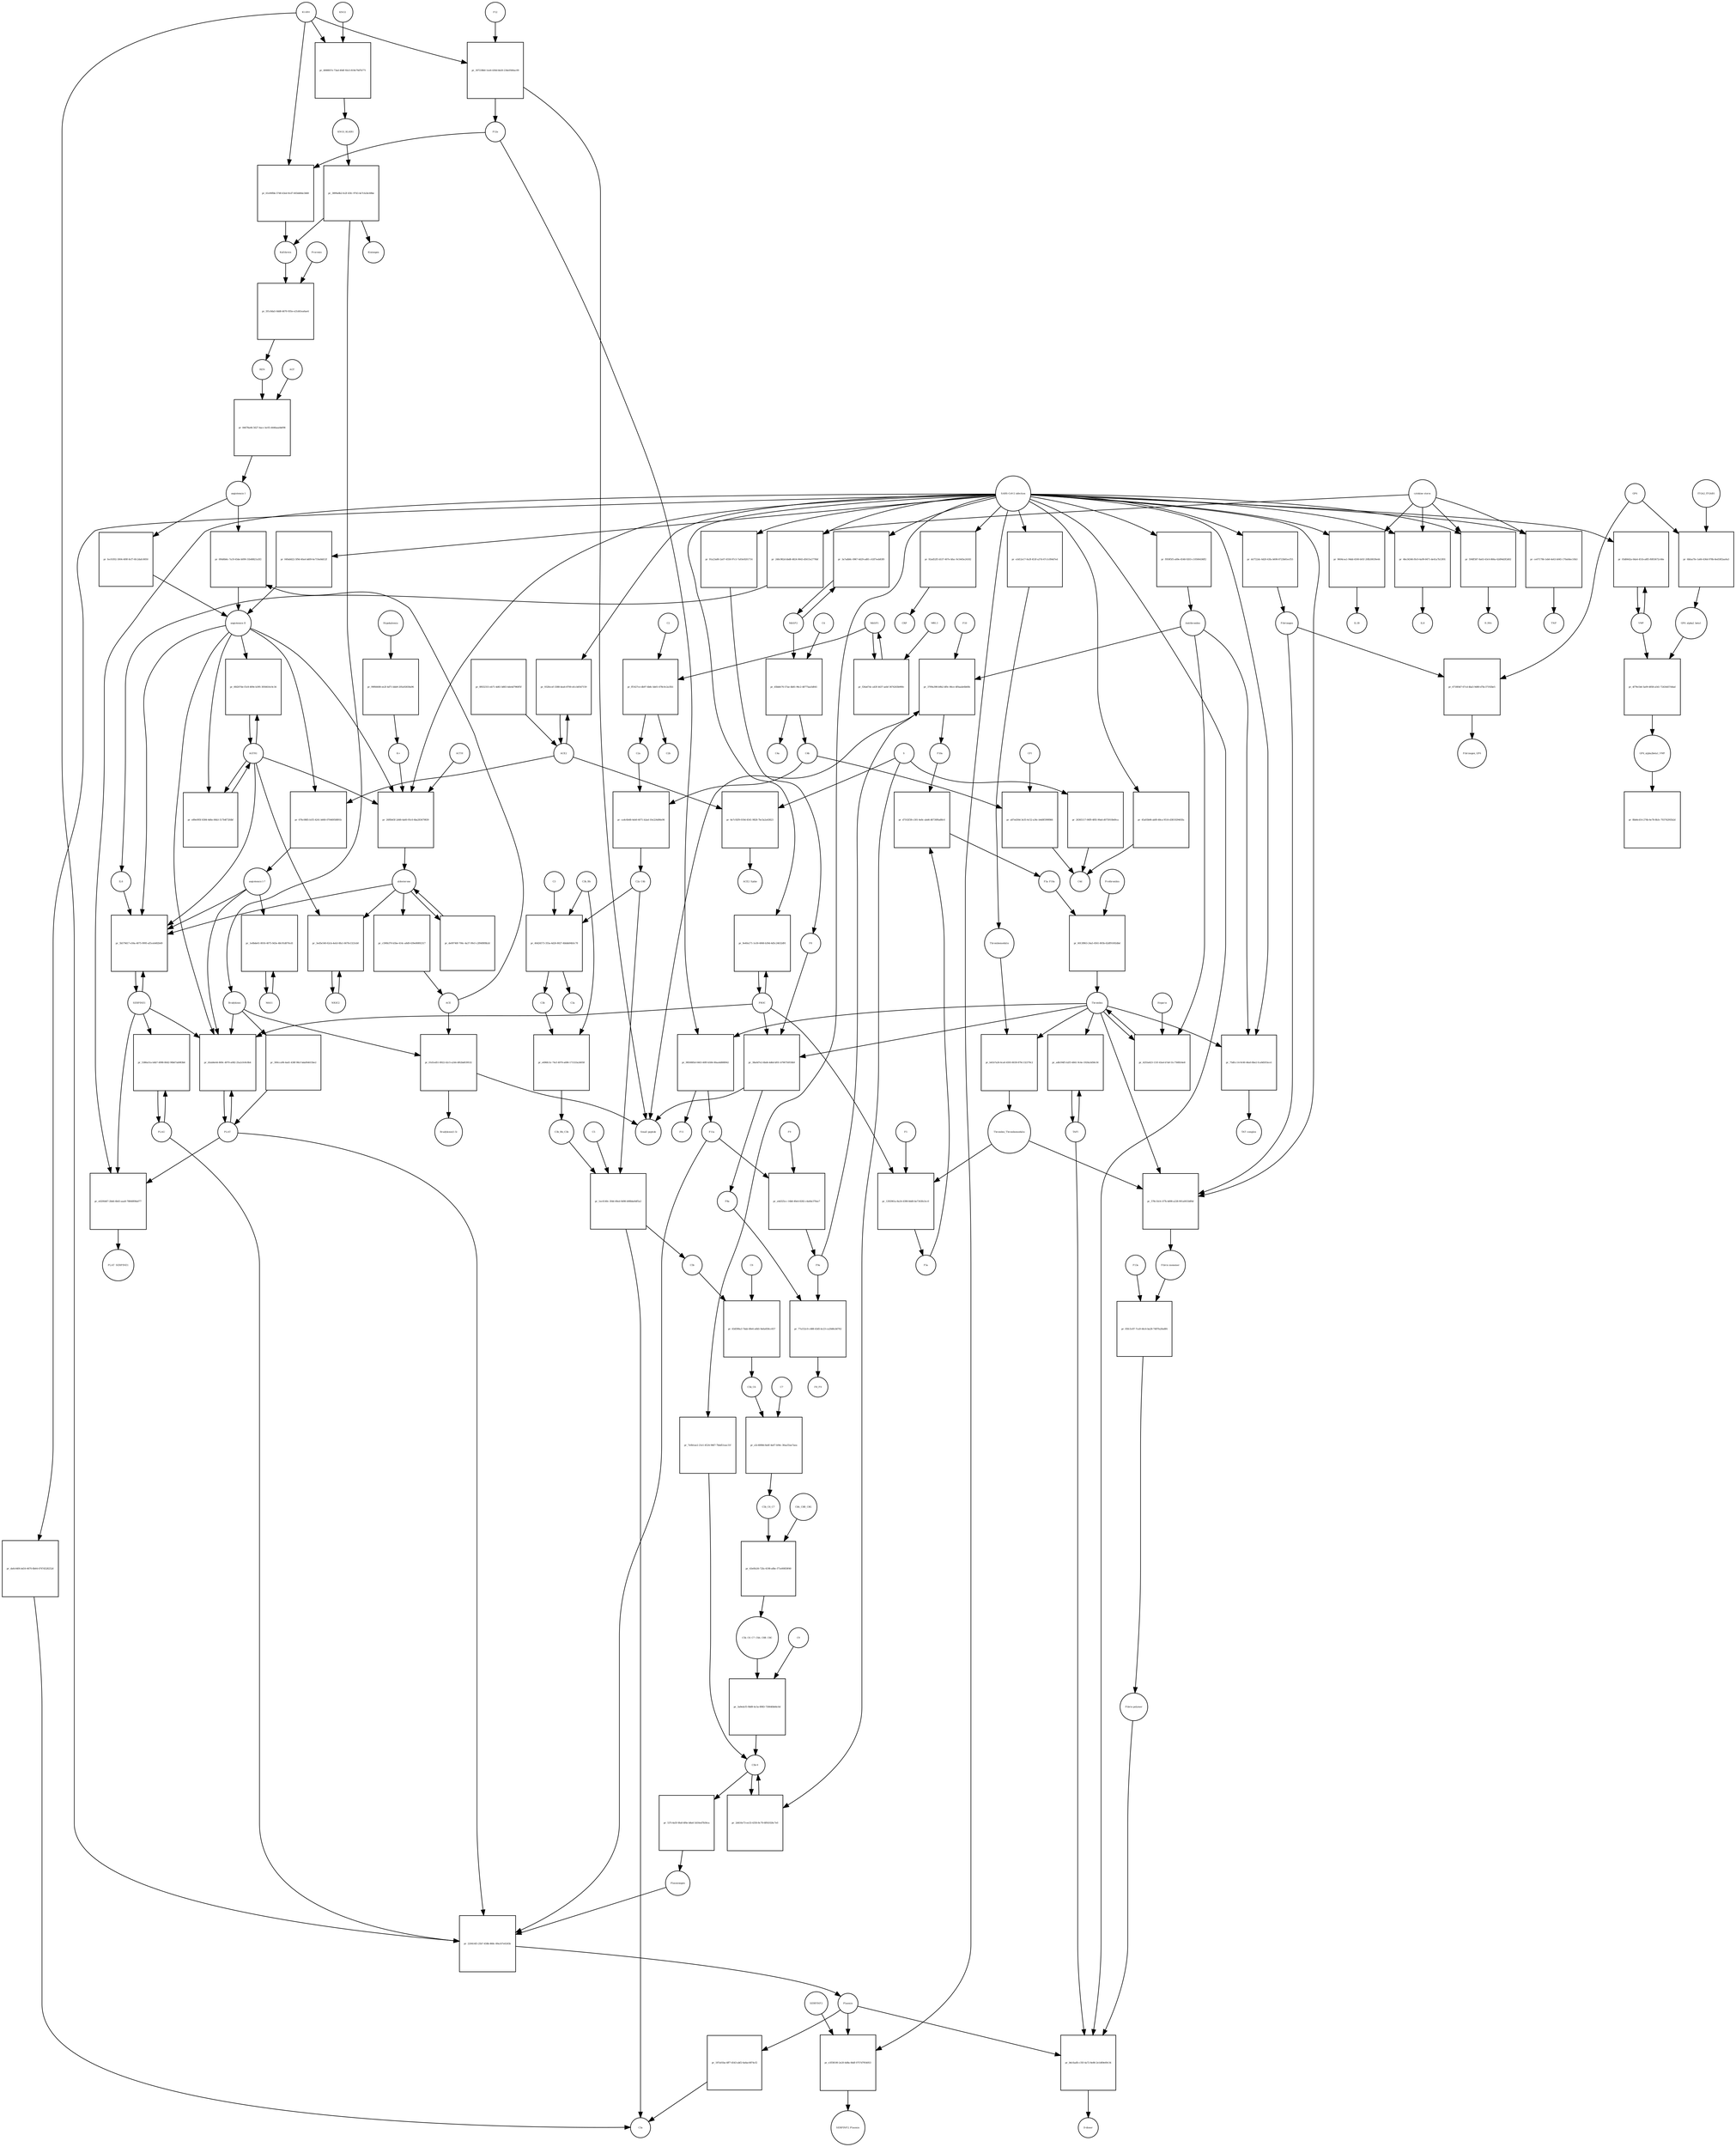 strict digraph  {
AGT [annotation="urn_miriam_hgnc_333|urn_miriam_taxonomy_9606", bipartite=0, cls=macromolecule, fontsize=4, label=AGT, shape=circle];
"pr_84678a46-5627-4acc-bc05-4446aaebbf98" [annotation="", bipartite=1, cls=process, fontsize=4, label="pr_84678a46-5627-4acc-bc05-4446aaebbf98", shape=square];
"angiotensin I" [annotation="urn_miriam_obo.chebi_CHEBI%3A2718|urn_miriam_taxonomy_9606", bipartite=0, cls="simple chemical", fontsize=4, label="angiotensin I", shape=circle];
REN [annotation="urn_miriam_hgnc.symbol_REN|urn_miriam_taxonomy_9606", bipartite=0, cls=macromolecule, fontsize=4, label=REN, shape=circle];
F10 [annotation="urn_miriam_hgnc_3528|urn_miriam_taxonomy_9606", bipartite=0, cls=macromolecule, fontsize=4, label=F10, shape=circle];
"pr_3709a398-b9b2-4f0c-86ce-4f0aade6b60b" [annotation="", bipartite=1, cls=process, fontsize=4, label="pr_3709a398-b9b2-4f0c-86ce-4f0aade6b60b", shape=square];
F10a [annotation="urn_miriam_hgnc.symbol_F10|urn_miriam_mesh_D015951|urn_miriam_brenda_3.4.21.6|urn_miriam_taxonomy_9606", bipartite=0, cls=macromolecule, fontsize=4, label=F10a, shape=circle];
"Small peptide" [annotation=urn_miriam_mesh_D010446, bipartite=0, cls=macromolecule, fontsize=4, label="Small peptide", shape=circle];
F9a [annotation="urn_miriam_hgnc.symbol_F9|urn_miriam_mesh_D015949|urn_miriam_taxonomy_9606", bipartite=0, cls=macromolecule, fontsize=4, label=F9a, shape=circle];
Antithrombin [annotation="urn_miriam_hgnc_775|urn_miriam_taxonomy_9606", bipartite=0, cls=macromolecule, fontsize=4, label=Antithrombin, shape=circle];
"pr_0f4d6b6c-7a19-45de-b099-31b48821a5f2" [annotation="", bipartite=1, cls=process, fontsize=4, label="pr_0f4d6b6c-7a19-45de-b099-31b48821a5f2", shape=square];
"angiotensin II" [annotation="urn_miriam_obo.chebi_CHEBI%3A2718|urn_miriam_taxonomy_9606", bipartite=0, cls="simple chemical", fontsize=4, label="angiotensin II", shape=circle];
ACE [annotation="urn_miriam_hgnc_2707|urn_miriam_taxonomy_9606", bipartite=0, cls=macromolecule, fontsize=4, label=ACE, shape=circle];
F12 [annotation="urn_miriam_hgnc_3530|urn_miriam_taxonomy_9606", bipartite=0, cls=macromolecule, fontsize=4, label=F12, shape=circle];
"pr_307238b0-1ee6-430d-bb20-234e0566ac09" [annotation="", bipartite=1, cls=process, fontsize=4, label="pr_307238b0-1ee6-430d-bb20-234e0566ac09", shape=square];
F12a [annotation="urn_miriam_hgnc.symbol_F12|urn_miriam_mesh_D015956|urn_miriam_brenda_3.4.21.38|urn_miriam_taxonomy_9606", bipartite=0, cls=macromolecule, fontsize=4, label=F12a, shape=circle];
KLKB1 [annotation="urn_miriam_hgnc_6371|urn_miriam_taxonomy_9606", bipartite=0, cls=macromolecule, fontsize=4, label=KLKB1, shape=circle];
"pr_9850885d-0463-40f0-b584-00aa4d888942" [annotation="", bipartite=1, cls=process, fontsize=4, label="pr_9850885d-0463-40f0-b584-00aa4d888942", shape=square];
F11 [annotation="urn_miriam_hgnc_3529|urn_miriam_taxonomy_9606", bipartite=0, cls=macromolecule, fontsize=4, label=F11, shape=circle];
F11a [annotation="urn_miriam_hgnc.symbol_F11|urn_miriam_mesh_D015945|urn_miriam_brenda_3.4.21.27|urn_miriam_taxonomy_9606", bipartite=0, cls=macromolecule, fontsize=4, label=F11a, shape=circle];
Thrombin [annotation="urn_miriam_hgnc_3535|urn_miriam_taxonomy_9606", bipartite=0, cls=macromolecule, fontsize=4, label=Thrombin, shape=circle];
"pr_6088f47e-73ad-49df-92e3-819e79d7b771" [annotation="", bipartite=1, cls=process, fontsize=4, label="pr_6088f47e-73ad-49df-92e3-819e79d7b771", shape=square];
KNG1 [annotation="urn_miriam_hgnc.symbol_6383|urn_miriam_taxonomy_9606", bipartite=0, cls=macromolecule, fontsize=4, label=KNG1, shape=circle];
KNG1_KLKB1 [annotation="urn_miriam_pubmed_17598838|urn_miriam_intact_EBI-10087151|urn_miriam_hgnc_6371|urn_miriam_hgnc_6383|urn_miriam_taxonomy_9606", bipartite=0, cls=complex, fontsize=4, label=KNG1_KLKB1, shape=circle];
F9 [annotation="urn_miriam_hgnc_35531|urn_miriam_taxonomy_9606", bipartite=0, cls=macromolecule, fontsize=4, label=F9, shape=circle];
"pr_e4d325cc-14b8-49e4-8282-c4afde370ee7" [annotation="", bipartite=1, cls=process, fontsize=4, label="pr_e4d325cc-14b8-49e4-8282-c4afde370ee7", shape=square];
"pr_77a152c0-c488-43d5-bc23-ca20d6cb0762" [annotation="", bipartite=1, cls=process, fontsize=4, label="pr_77a152c0-c488-43d5-bc23-ca20d6cb0762", shape=square];
F8a [annotation="urn_miriam_hgnc.symbol_F8|urn_miriam_mesh_D015944|urn_miriam_taxonomy_9606", bipartite=0, cls=macromolecule, fontsize=4, label=F8a, shape=circle];
F8_F9 [annotation="urn_miriam_pubmed_22471307|urn_miriam_hgnc_3546|urn_miriam_hgnc_35531|urn_miriam_intact_EBI-11621595|urn_miriam_taxonomy_9606", bipartite=0, cls=complex, fontsize=4, label=F8_F9, shape=circle];
F5 [annotation="urn_miriam_hgnc_3541|urn_miriam_taxonomy_9606", bipartite=0, cls=macromolecule, fontsize=4, label=F5, shape=circle];
"pr_1292961a-8a24-4398-8dd0-be7343fe3cc0" [annotation="", bipartite=1, cls=process, fontsize=4, label="pr_1292961a-8a24-4398-8dd0-be7343fe3cc0", shape=square];
F5a [annotation="urn_miriam_hgnc.symbol_F5|urn_miriam_mesh_D015943|urn_miriam_taxonomy_9606", bipartite=0, cls=macromolecule, fontsize=4, label=F5a, shape=circle];
Thrombin_Thrombomodulin [annotation="urn_miriam_pubmed_6282863|urn_miriam_taxonomy_9986|urn_miriam_biogrid_283352|urn_miriam_mesh_D013917|urn_miriam_hgnc_11784", bipartite=0, cls=complex, fontsize=4, label=Thrombin_Thrombomodulin, shape=circle];
PROC [annotation="urn_miriam_hgnc_9451|urn_miriam_taxonomy_9606", bipartite=0, cls=macromolecule, fontsize=4, label=PROC, shape=circle];
"pr_d7102f38-c301-4e8c-abd4-d6730f6a88c6" [annotation="", bipartite=1, cls=process, fontsize=4, label="pr_d7102f38-c301-4e8c-abd4-d6730f6a88c6", shape=square];
F5a_F10a [annotation="urn_miriam_pubmed_2303476|urn_miriam_mesh_C022475|urn_miriam_mesh_D15943|urn_miriam_mesh_D015951|urn_miriam_taxonomy_9606", bipartite=0, cls=complex, fontsize=4, label=F5a_F10a, shape=circle];
Prothrombin [annotation="urn_miriam_hgnc_3535|urn_miriam_taxonomy_9606", bipartite=0, cls=macromolecule, fontsize=4, label=Prothrombin, shape=circle];
"pr_6013f863-24a5-4561-805b-62df91692dbd" [annotation="", bipartite=1, cls=process, fontsize=4, label="pr_6013f863-24a5-4561-805b-62df91692dbd", shape=square];
"pr_4255a623-131f-43a4-b7a8-51c756fb54e8" [annotation="", bipartite=1, cls=process, fontsize=4, label="pr_4255a623-131f-43a4-b7a8-51c756fb54e8", shape=square];
Heparin [annotation="urn_miriam_pubmed_708377|urn_miriam_obo.chebi_CHEBI%3A28304|urn_miriam_taxonomy_9606", bipartite=0, cls="simple chemical", fontsize=4, label=Heparin, shape=circle];
Plasminogen [annotation="urn_miriam_hgnc_9071|urn_miriam_taxonomy_9606", bipartite=0, cls=macromolecule, fontsize=4, label=Plasminogen, shape=circle];
"pr_220414f3-25b7-458b-868c-89a167e0245b" [annotation="", bipartite=1, cls=process, fontsize=4, label="pr_220414f3-25b7-458b-868c-89a167e0245b", shape=square];
Plasmin [annotation="urn_miriam_hgnc.symbol_PLG|urn_miriam_mesh_D005341|urn_miriam_brenda_3.4.21.7|urn_miriam_taxonomy_9606", bipartite=0, cls=macromolecule, fontsize=4, label=Plasmin, shape=circle];
PLAT [annotation="urn_miriam_hgnc_9051|urn_miriam_taxonomy_9606", bipartite=0, cls=macromolecule, fontsize=4, label=PLAT, shape=circle];
PLAU [annotation="urn_miriam_hgnc_9052|urn_miriam_taxonomy_9606", bipartite=0, cls=macromolecule, fontsize=4, label=PLAU, shape=circle];
"pr_75dfcc14-9c60-46a0-8be2-fca9d5f1bce1" [annotation="", bipartite=1, cls=process, fontsize=4, label="pr_75dfcc14-9c60-46a0-8be2-fca9d5f1bce1", shape=square];
"TAT complex" [annotation="urn_miriam_pubmed_22930518|urn_miriam_mesh_C046193|urn_miriam_mesh_D013917|urn_miriam_hgnc_775|urn_miriam_taxonomy_9606", bipartite=0, cls=complex, fontsize=4, label="TAT complex", shape=circle];
"SARS-CoV-2 infection" [annotation="urn_miriam_taxonomy_2697049|urn_miriam_mesh_D012327", bipartite=0, cls=phenotype, fontsize=4, label="SARS-CoV-2 infection", shape=circle];
"pr_b5ab6e44-869c-4970-a082-25a2cfe9c8b4" [annotation="", bipartite=1, cls=process, fontsize=4, label="pr_b5ab6e44-869c-4970-a082-25a2cfe9c8b4", shape=square];
SERPINE1 [annotation="", bipartite=0, cls=macromolecule, fontsize=4, label=SERPINE1, shape=circle];
Bradykinin [annotation="urn_miriam_obo.chebi_CHEBI%3A3165|urn_miriam_taxonomy_9606", bipartite=0, cls=macromolecule, fontsize=4, label=Bradykinin, shape=circle];
"angiotensin I-7" [annotation="urn_miriam_obo.chebi_CHEBI%3A55438|urn_miriam_taxonomy_9606", bipartite=0, cls="simple chemical", fontsize=4, label="angiotensin I-7", shape=circle];
TAFI [annotation="urn_miriam_hgnc_1546|urn_miriam_taxonomy_9606", bipartite=0, cls=macromolecule, fontsize=4, label=TAFI, shape=circle];
"pr_adb194f5-b2f3-4841-9c4e-1920a3d58c56" [annotation="", bipartite=1, cls=process, fontsize=4, label="pr_adb194f5-b2f3-4841-9c4e-1920a3d58c56", shape=square];
"pr_e6200d47-2bb6-4b43-aaa8-78848f08a077" [annotation="", bipartite=1, cls=process, fontsize=4, label="pr_e6200d47-2bb6-4b43-aaa8-78848f08a077", shape=square];
PLAT_SERPINE1 [annotation="urn_miriam_pubmed_22449964|urn_miriam_intact_EBI-7800882|urn_miriam_hgnc_9051|urn_miriam_hgnc_8593|urn_miriam_taxonomy_9606", bipartite=0, cls=complex, fontsize=4, label=PLAT_SERPINE1, shape=circle];
"pr_fec01f02-3004-409f-8cf7-6fc2dafc8050" [annotation="", bipartite=1, cls=process, fontsize=4, label="pr_fec01f02-3004-409f-8cf7-6fc2dafc8050", shape=square];
"pr_dcf722dc-6d20-43fa-b698-8723b81ecf55" [annotation="", bipartite=1, cls=process, fontsize=4, label="pr_dcf722dc-6d20-43fa-b698-8723b81ecf55", shape=square];
Fibrinogen [annotation="urn_miriam_pubmed_19296670|urn_miriam_obo.go_GO%3A0005577|urn_miriam_hgnc_3661|urn_miriam_hgnc_3662|urn_miriam_hgnc_3694|urn_miriam_taxonomy_9606", bipartite=0, cls=complex, fontsize=4, label=Fibrinogen, shape=circle];
"pr_3899a8b2-fe2f-45fc-9743-4e7cb24c68be" [annotation="", bipartite=1, cls=process, fontsize=4, label="pr_3899a8b2-fe2f-45fc-9743-4e7cb24c68be", shape=square];
Kininogen [annotation="urn_miriam_hgnc.symbol_KNG1|urn_miriam_mesh_D019679|urn_miriam_taxonomy_9606", bipartite=0, cls=macromolecule, fontsize=4, label=Kininogen, shape=circle];
Kallikrein [annotation="urn_miriam_hgnc.symbol_KLKB1|urn_miriam_mesh_D020842|urn_miriam_brenda_3.4.21.34|urn_miriam_taxonomy_9606", bipartite=0, cls=macromolecule, fontsize=4, label=Kallikrein, shape=circle];
"pr_578c1b14-1f7b-4d98-a228-901a0033df6d" [annotation="", bipartite=1, cls=process, fontsize=4, label="pr_578c1b14-1f7b-4d98-a228-901a0033df6d", shape=square];
"Fibrin monomer" [annotation="urn_miriam_mesh_C011468|urn_miriam_taxonomy_9606", bipartite=0, cls=macromolecule, fontsize=4, label="Fibrin monomer", shape=circle];
"pr_b41b7a26-6ca0-4593-8039-879c132379c2" [annotation="", bipartite=1, cls=process, fontsize=4, label="pr_b41b7a26-6ca0-4593-8039-879c132379c2", shape=square];
Thrombomodulin [annotation="urn_miriam_hgnc_11784|urn_miriam_taxonomy_9606", bipartite=0, cls=macromolecule, fontsize=4, label=Thrombomodulin, shape=circle];
C3 [annotation="urn_miriam_hgnc_1318|urn_miriam_taxonomy_9606", bipartite=0, cls=macromolecule, fontsize=4, label=C3, shape=circle];
"pr_40d24573-355a-4d26-8027-4bbbb94b5c78" [annotation="", bipartite=1, cls=process, fontsize=4, label="pr_40d24573-355a-4d26-8027-4bbbb94b5c78", shape=square];
C3a [annotation="urn_miriam_hgnc.symbol_C3|urn_miriam_mesh_D015926|urn_miriam_taxonomy_9606", bipartite=0, cls=macromolecule, fontsize=4, label=C3a, shape=circle];
C3b [annotation="urn_miriam_hgnc.symbol_C3|urn_miriam_mesh_D003179|urn_miriam_taxonomy_9606", bipartite=0, cls=macromolecule, fontsize=4, label=C3b, shape=circle];
C3b_Bb [annotation="urn_miriam_pubmed_12440962|urn_miriam_brenda_3.4.21.47|urn_miriam_mesh_D051561|urn_miriam_mesh_D003179|urn_miriam_hgnc_1037|urn_miriam_taxonomy_9606", bipartite=0, cls=complex, fontsize=4, label=C3b_Bb, shape=circle];
C2a_C4b [annotation="urn_miriam_mesh_D051574|urn_miriam_brenda_3.4.21.43|urn_miriam_mesh_D050678|urn_miriam_hgnc_1324|urn_miriam_taxonomy_9606", bipartite=0, cls=complex, fontsize=4, label=C2a_C4b, shape=circle];
C5 [annotation="urn_miriam_hgnc_1331|urn_miriam_taxonomy_9606", bipartite=0, cls=macromolecule, fontsize=4, label=C5, shape=circle];
"pr_1ec6140c-3fdd-49ed-9d98-b98bbe8df5a2" [annotation="", bipartite=1, cls=process, fontsize=4, label="pr_1ec6140c-3fdd-49ed-9d98-b98bbe8df5a2", shape=square];
C5b [annotation="urn_miriam_hgnc.symbol_C5|urn_miriam_mesh_D050776|urn_miriam_taxonomy_9606", bipartite=0, cls=macromolecule, fontsize=4, label=C5b, shape=circle];
C5a [annotation="urn_miriam_hgnc.symbol_C5|urn_miriam_mesh_D015936|urn_miriam_taxonomy_9606", bipartite=0, cls=macromolecule, fontsize=4, label=C5a, shape=circle];
C3b_Bb_C3b [annotation="urn_miriam_pubmed_12440962|urn_miriam_brenda_34.4.21.47|urn_miriam_mesh_D051566|urn_miriam_mesh_D003179|urn_miriam_hgnc_1037|urn_miriam_taxonomy_9606", bipartite=0, cls=complex, fontsize=4, label=C3b_Bb_C3b, shape=circle];
"pr_63d590a3-7dab-49e6-a6b5-9a6a658cc657" [annotation="", bipartite=1, cls=process, fontsize=4, label="pr_63d590a3-7dab-49e6-a6b5-9a6a658cc657", shape=square];
C6 [annotation="urn_miriam_hgnc_1339|urn_miriam_taxonomy_9606", bipartite=0, cls=macromolecule, fontsize=4, label=C6, shape=circle];
C5b_C6 [annotation="urn_miriam_mesh_C050974|urn_miriam_mesh_D050776|urn_miriam_hgnc_1339|urn_miriam_taxonomy_9606", bipartite=0, cls=complex, fontsize=4, label=C5b_C6, shape=circle];
"pr_a5c4808d-8a6f-4a67-b94c-30aa55ae7aea" [annotation="", bipartite=1, cls=process, fontsize=4, label="pr_a5c4808d-8a6f-4a67-b94c-30aa55ae7aea", shape=square];
C7 [annotation="urn_miriam_hgnc_HGNC%3A1346|urn_miriam_taxonomy_9606", bipartite=0, cls=macromolecule, fontsize=4, label=C7, shape=circle];
C5b_C6_C7 [annotation="urn_miriam_pubmed_28630159|urn_miriam_mesh_C037453|urn_miriam_mesh_D050776|urn_miriam_hgnc_1339|urn_miriam_hgnc_1346|urn_miriam_taxonomy_9606", bipartite=0, cls=complex, fontsize=4, label=C5b_C6_C7, shape=circle];
"pr_43e0fa56-72fa-4198-a8bc-f71e00859f40" [annotation="", bipartite=1, cls=process, fontsize=4, label="pr_43e0fa56-72fa-4198-a8bc-f71e00859f40", shape=square];
C8A_C8B_C8G [annotation="urn_miriam_mesh_D003185|urn_miriam_hgnc_1353|urn_miriam_hgnc_1352|urn_miriam_hgnc_1354|urn_miriam_taxonomy_9606", bipartite=0, cls=complex, fontsize=4, label=C8A_C8B_C8G, shape=circle];
C5b_C6_C7_C8A_C8B_C8G [annotation="urn_miriam_pubmed_28630159|urn_miriam_mesh_C042295|urn_miriam_mesh_D050776|urn_miriam_hgnc_1339|urn_miriam_hgnc_1352|urn_miriam_hgnc_1353|urn_miriam_hgnc_1354|urn_miriam_taxonomy_9606", bipartite=0, cls=complex, fontsize=4, label=C5b_C6_C7_C8A_C8B_C8G, shape=circle];
"pr_3a9edcf5-9b89-4c5a-8983-730640b66c0d" [annotation="", bipartite=1, cls=process, fontsize=4, label="pr_3a9edcf5-9b89-4c5a-8983-730640b66c0d", shape=square];
C9 [annotation="urn_miriam_hgnc_1358|urn_miriam_taxonomy_9606", bipartite=0, cls=macromolecule, fontsize=4, label=C9, shape=circle];
"C5b-9" [annotation="urn_miriam_obo.go_GO%3A0005579|urn_miriam_mesh_D015938|urn_miriam_mesh_D050776|urn_miriam_hgnc_1339|urn_miriam_hgnc_1346|urn_miriam_hgnc_1352|urn_miriam_hgnc_1353|urn_miriam_hgnc_1354|urn_miriam_hgnc_1358|urn_miriam_taxonomy_9606", bipartite=0, cls=complex, fontsize=4, label="C5b-9", shape=circle];
"pr_5386a51a-b4b7-4998-80d2-90b67ab983b6" [annotation="", bipartite=1, cls=process, fontsize=4, label="pr_5386a51a-b4b7-4998-80d2-90b67ab983b6", shape=square];
MASP2 [annotation="urn_miriam_hgnc_6902|urn_miriam_taxonomy_9606", bipartite=0, cls=macromolecule, fontsize=4, label=MASP2, shape=circle];
"pr_3a7adb8c-0967-4d29-ad81-c43f7eeb83f0" [annotation="", bipartite=1, cls=process, fontsize=4, label="pr_3a7adb8c-0967-4d29-ad81-c43f7eeb83f0", shape=square];
MASP1 [annotation="urn_miriam_hgnc_6901|urn_miriam_taxonomy_9606", bipartite=0, cls=macromolecule, fontsize=4, label=MASP1, shape=circle];
"pr_f26a67dc-a43f-4437-aebf-3674263b900c" [annotation="", bipartite=1, cls=process, fontsize=4, label="pr_f26a67dc-a43f-4437-aebf-3674263b900c", shape=square];
MBL2 [annotation="urn_miriam_hgnc_6902|urn_miriam_taxonomy_9606", bipartite=0, cls=macromolecule, fontsize=4, label=MBL2, shape=circle];
C4 [annotation="urn_miriam_mesh_D00318|urn_miriam_taxonomy_9606", bipartite=0, cls=macromolecule, fontsize=4, label=C4, shape=circle];
"pr_45bbfe76-57ae-4b81-96c2-48775aa5d041" [annotation="", bipartite=1, cls=process, fontsize=4, label="pr_45bbfe76-57ae-4b81-96c2-48775aa5d041", shape=square];
C4b [annotation="urn_miriam_hgnc_1324|urn_miriam_taxonomy_9606", bipartite=0, cls=macromolecule, fontsize=4, label=C4b, shape=circle];
C4a [annotation="urn_miriam_hgnc_1323|urn_miriam_taxonomy_9606", bipartite=0, cls=macromolecule, fontsize=4, label=C4a, shape=circle];
"pr_ca4c6b48-4eb0-4071-b2ad-10e224d06e96" [annotation="", bipartite=1, cls=process, fontsize=4, label="pr_ca4c6b48-4eb0-4071-b2ad-10e224d06e96", shape=square];
C2a [annotation="urn_miriam_hgnc.symbol_C2|urn_miriam_mesh_D050678|urn_miriam_taxonomy_9606", bipartite=0, cls=macromolecule, fontsize=4, label=C2a, shape=circle];
"pr_e696fc5c-74cf-4970-a696-171533a24058" [annotation="", bipartite=1, cls=process, fontsize=4, label="pr_e696fc5c-74cf-4970-a696-171533a24058", shape=square];
"pr_a87ed30d-3e35-4c52-a34c-b4d0f399f866" [annotation="", bipartite=1, cls=process, fontsize=4, label="pr_a87ed30d-3e35-4c52-a34c-b4d0f399f866", shape=square];
C4d [annotation="urn_miriam_hgnc.symbol_C4b|urn_miriam_mesh_C032261|urn_miriam_taxonomy_9606", bipartite=0, cls=macromolecule, fontsize=4, label=C4d, shape=circle];
CFI [annotation="urn_miriam_hgnc_2771|urn_miriam_taxonomy_9606", bipartite=0, cls=macromolecule, fontsize=4, label=CFI, shape=circle];
"pr_91a23a80-2a07-4558-97c5-7a93e9201714" [annotation="", bipartite=1, cls=process, fontsize=4, label="pr_91a23a80-2a07-4558-97c5-7a93e9201714", shape=square];
F8 [annotation="urn_miriam_hgnc_3546|urn_miriam_taxonomy_9606", bipartite=0, cls=macromolecule, fontsize=4, label=F8, shape=circle];
"pr_f959f5f5-a69e-4548-9203-c10506436ff2" [annotation="", bipartite=1, cls=process, fontsize=4, label="pr_f959f5f5-a69e-4548-9203-c10506436ff2", shape=square];
ACE2 [annotation="urn_miriam_hgnc_13557|urn_miriam_taxonomy_9606", bipartite=0, cls=macromolecule, fontsize=4, label=ACE2, shape=circle];
"pr_932fecef-3388-4ea6-8700-efccb0547159" [annotation="", bipartite=1, cls=process, fontsize=4, label="pr_932fecef-3388-4ea6-8700-efccb0547159", shape=square];
"pr_6e7c92f9-019d-4541-9828-7bc5a2a43823" [annotation="", bipartite=1, cls=process, fontsize=4, label="pr_6e7c92f9-019d-4541-9828-7bc5a2a43823", shape=square];
S [annotation="urn_miriam_uniprot_P0DTC2|urn_miriam_uniprot_P59594|urn_miriam_taxonomy_2697049", bipartite=0, cls=macromolecule, fontsize=4, label=S, shape=circle];
ACE2_Spike [annotation="urn_miriam_pdb_6CS2|urn_miriam_hgnc_13557|urn_miriam_uniprot_P0DTC2|urn_miriam_taxonomy_9606|urn_miriam_taxonomy_2697049", bipartite=0, cls=complex, fontsize=4, label=ACE2_Spike, shape=circle];
"pr_8f632315-eb71-4d61-b883-4de4d7960f5f" [annotation="", bipartite=1, cls=process, fontsize=4, label="pr_8f632315-eb71-4d61-b883-4de4d7960f5f", shape=square];
"pr_676c0885-b1f5-4241-b660-07046958891b" [annotation="", bipartite=1, cls=process, fontsize=4, label="pr_676c0885-b1f5-4241-b660-07046958891b", shape=square];
"pr_26365117-06f9-4f85-90a6-d075910b49ca" [annotation="", bipartite=1, cls=process, fontsize=4, label="pr_26365117-06f9-4f85-90a6-d075910b49ca", shape=square];
"pr_2d416e73-ee33-4350-8c70-6ff41026c7e0" [annotation="", bipartite=1, cls=process, fontsize=4, label="pr_2d416e73-ee33-4350-8c70-6ff41026c7e0", shape=square];
"pr_92ad52f5-b537-407e-bfac-9c5445e24182" [annotation="", bipartite=1, cls=process, fontsize=4, label="pr_92ad52f5-b537-407e-bfac-9c5445e24182", shape=square];
CRP [annotation="urn_miriam_hgnc_2367|urn_miriam_taxonomy_9606", bipartite=0, cls=macromolecule, fontsize=4, label=CRP, shape=circle];
VWF [annotation="urn_miriam_hgnc_12726|urn_miriam_taxonomy_9606", bipartite=0, cls=macromolecule, fontsize=4, label=VWF, shape=circle];
"pr_05d8442a-0da4-451b-a8f5-f6f03672c46e" [annotation="", bipartite=1, cls=process, fontsize=4, label="pr_05d8442a-0da4-451b-a8f5-f6f03672c46e", shape=square];
"pr_9e40a171-1e30-4068-b39d-4d5c24632d91" [annotation="", bipartite=1, cls=process, fontsize=4, label="pr_9e40a171-1e30-4068-b39d-4d5c24632d91", shape=square];
"pr_7e0b1ae2-21e1-4524-9467-7bbd51eac31f" [annotation="", bipartite=1, cls=process, fontsize=4, label="pr_7e0b1ae2-21e1-4524-9467-7bbd51eac31f", shape=square];
"pr_45a93b06-abf8-48ca-9516-d381929465fa" [annotation="", bipartite=1, cls=process, fontsize=4, label="pr_45a93b06-abf8-48ca-9516-d381929465fa", shape=square];
"pr_e3f38100-2e20-4d8a-84df-0757d7954053" [annotation="", bipartite=1, cls=process, fontsize=4, label="pr_e3f38100-2e20-4d8a-84df-0757d7954053", shape=square];
SERPINF2 [annotation="urn_miriam_hgnc_9075|urn_miriam_taxonomy_9606", bipartite=0, cls=macromolecule, fontsize=4, label=SERPINF2, shape=circle];
SERPINF2_Plasmin [annotation="urn_miriam_pubmed_2437112|urn_miriam_biogrid_314240|urn_miriam_hgnc_9075|urn_miriam_mesh_D005341|urn_miriam_taxonomy_9606", bipartite=0, cls=complex, fontsize=4, label=SERPINF2_Plasmin, shape=circle];
"pr_e3d12e17-0a3f-453f-a37d-47c1cf84d7ed" [annotation="", bipartite=1, cls=process, fontsize=4, label="pr_e3d12e17-0a3f-453f-a37d-47c1cf84d7ed", shape=square];
"pr_61e00fbb-5748-43ed-9cd7-603dd64e3468" [annotation="", bipartite=1, cls=process, fontsize=4, label="pr_61e00fbb-5748-43ed-9cd7-603dd64e3468", shape=square];
Prorenin [annotation="urn_miriam_hgnc_9958|urn_miriam_taxonomy_9606", bipartite=0, cls=macromolecule, fontsize=4, label=Prorenin, shape=circle];
"pr_5f1c8da5-0dd8-4670-935e-e21d41ea6ae4" [annotation="", bipartite=1, cls=process, fontsize=4, label="pr_5f1c8da5-0dd8-4670-935e-e21d41ea6ae4", shape=square];
"pr_9604cea1-94dd-4500-b01f-20fb30039e44" [annotation="", bipartite=1, cls=process, fontsize=4, label="pr_9604cea1-94dd-4500-b01f-20fb30039e44", shape=square];
IL1B [annotation="urn_miriam_hgnc_5992|urn_miriam_taxonomy_9606", bipartite=0, cls=macromolecule, fontsize=4, label=IL1B, shape=circle];
"cytokine storm" [annotation="urn_miriam_pubmed_2504360|urn_miriam_taxonomy_9606", bipartite=0, cls=phenotype, fontsize=4, label="cytokine storm", shape=circle];
"pr_248c982d-bbd8-4824-9643-d5615e2776bf" [annotation="", bipartite=1, cls=process, fontsize=4, label="pr_248c982d-bbd8-4824-9643-d5615e2776bf", shape=square];
IL6 [annotation="urn_miriam_hgnc_6018|urn_miriam_taxonomy_9606", bipartite=0, cls=macromolecule, fontsize=4, label=IL6, shape=circle];
"pr_da6c44f4-bd16-4670-8b64-4767d528252d" [annotation="", bipartite=1, cls=process, fontsize=4, label="pr_da6c44f4-bd16-4670-8b64-4767d528252d", shape=square];
"pr_46e34346-f0c9-4a99-8471-de41a7b13f01" [annotation="", bipartite=1, cls=process, fontsize=4, label="pr_46e34346-f0c9-4a99-8471-de41a7b13f01", shape=square];
IL8 [annotation="urn_miriam_hgnc_6025|urn_miriam_taxonomy_9606", bipartite=0, cls=macromolecule, fontsize=4, label=IL8, shape=circle];
"pr_594ff587-8a63-43c6-866a-42d94d3f2d02" [annotation="", bipartite=1, cls=process, fontsize=4, label="pr_594ff587-8a63-43c6-866a-42d94d3f2d02", shape=square];
IL2RA [annotation="urn_miriam_hgnc_6008|urn_miriam_taxonomy_9606", bipartite=0, cls=macromolecule, fontsize=4, label=IL2RA, shape=circle];
C2 [annotation="urn_miriam_hgnc_1248|urn_miriam_taxonomy_9606", bipartite=0, cls=macromolecule, fontsize=4, label=C2, shape=circle];
"pr_ff1627ce-db97-4b8c-bb01-678c0c2a1fb1" [annotation="", bipartite=1, cls=process, fontsize=4, label="pr_ff1627ce-db97-4b8c-bb01-678c0c2a1fb1", shape=square];
C2b [annotation="urn_miriam_hgnc.symbol_C2|urn_miriam_mesh_D050679|urn_miriam_taxonomy_9606", bipartite=0, cls=macromolecule, fontsize=4, label=C2b, shape=circle];
"pr_537c4a5f-0fa8-4f6e-b8a6-5d16ed7b56ca" [annotation="", bipartite=1, cls=process, fontsize=4, label="pr_537c4a5f-0fa8-4f6e-b8a6-5d16ed7b56ca", shape=square];
"pr_187a01ba-4ff7-4543-abf2-6a6ac6874cf2" [annotation="", bipartite=1, cls=process, fontsize=4, label="pr_187a01ba-4ff7-4543-abf2-6a6ac6874cf2", shape=square];
"pr_ce07179b-1eb6-4e63-b045-170a0dec10b3" [annotation="", bipartite=1, cls=process, fontsize=4, label="pr_ce07179b-1eb6-4e63-b045-170a0dec10b3", shape=square];
TNF [annotation="urn_miriam_hgnc_11892|urn_miriam_taxonomy_9606", bipartite=0, cls=macromolecule, fontsize=4, label=TNF, shape=circle];
"pr_05fc5c87-7ca9-44c4-ba28-7487fa26a8f4" [annotation="", bipartite=1, cls=process, fontsize=4, label="pr_05fc5c87-7ca9-44c4-ba28-7487fa26a8f4", shape=square];
"Fibrin polymer" [annotation="urn_miriam_mesh_C465961|urn_miriam_taxonomy_9606", bipartite=0, cls=macromolecule, fontsize=4, label="Fibrin polymer", shape=circle];
F13a [annotation="urn_miriam_hgnc.symbol_F13|urn_miriam_mesh_D026122|urn_miriam_brenda_2.3.2.13|urn_miriam_taxonomy_9606", bipartite=0, cls=macromolecule, fontsize=4, label=F13a, shape=circle];
"pr_b6cfaafb-c35f-4a72-8e86-2e1d69e69c34" [annotation="", bipartite=1, cls=process, fontsize=4, label="pr_b6cfaafb-c35f-4a72-8e86-2e1d69e69c34", shape=square];
"D-dimer" [annotation="urn_miriam_pubmed_19008457|urn_miriam_mesh_C036309|urn_miriam_taxonomy_9606", bipartite=0, cls=macromolecule, fontsize=4, label="D-dimer", shape=circle];
GP6_alpha2beta1_VWF [annotation="urn_miriam_pubmed_25051961|urn_miriam_taxonomy_10090|urn_miriam_hgnc_14338|urn_miriam_hgnc_6137|urn_miriam_hgnc_6153|urn_miriam_hgnc_12726", bipartite=0, cls=complex, fontsize=4, label=GP6_alpha2beta1_VWF, shape=circle];
"pr_8bb6cd14-274b-4e78-8b3c-703742f45b2d" [annotation="", bipartite=1, cls="omitted process", fontsize=4, label="pr_8bb6cd14-274b-4e78-8b3c-703742f45b2d", shape=square];
GP6 [annotation="urn_miriam_hgnc_HGNC%3A14388|urn_miriam_taxonomy_9606", bipartite=0, cls=macromolecule, fontsize=4, label=GP6, shape=circle];
"pr_6bfaa7fe-1a66-436d-978b-8ed18f2aa0a3" [annotation="", bipartite=1, cls=process, fontsize=4, label="pr_6bfaa7fe-1a66-436d-978b-8ed18f2aa0a3", shape=square];
ITGA2_ITGAB1 [annotation="urn_miriam_intact_EBI-16428357|urn_miriam_hgnc_6137|urn_miriam_hgnc_6153|urn_miriam_taxonomy_9606", bipartite=0, cls=complex, fontsize=4, label=ITGA2_ITGAB1, shape=circle];
GP6_alpha2_beta1 [annotation="urn_miriam_pubmed_25051961|urn_miriam_taxonomy_10090|urn_miriam_hgnc_14338|urn_miriam_hgnc_6137|urn_miriam_hgnc_6153", bipartite=0, cls=complex, fontsize=4, label=GP6_alpha2_beta1, shape=circle];
"pr_4f79e1b6-5a09-4858-a541-72434457d4ad" [annotation="", bipartite=1, cls=process, fontsize=4, label="pr_4f79e1b6-5a09-4858-a541-72434457d4ad", shape=square];
"pr_6718f447-67cd-4ba5-9d80-d7bc37192be5" [annotation="", bipartite=1, cls=process, fontsize=4, label="pr_6718f447-67cd-4ba5-9d80-d7bc37192be5", shape=square];
Fibrinogen_GP6 [annotation="urn_miriam_pubmed_19296670|urn_miriam_obo.go_GO%3A0005577|urn_miriam_hgnc_HGNC%3A14388|urn_miriam_taxonomy_9606", bipartite=0, cls=complex, fontsize=4, label=Fibrinogen_GP6, shape=circle];
MAS1 [annotation="", bipartite=0, cls=macromolecule, fontsize=4, label=MAS1, shape=circle];
"pr_1e8bde61-8016-4075-9d3e-48c91d870cd1" [annotation="", bipartite=1, cls=process, fontsize=4, label="pr_1e8bde61-8016-4075-9d3e-48c91d870cd1", shape=square];
AGTR1 [annotation=urn_miriam_hgnc_336, bipartite=0, cls=macromolecule, fontsize=4, label=AGTR1, shape=circle];
"pr_0fd207de-f3c8-409e-b395-3056616c0c34" [annotation="", bipartite=1, cls=process, fontsize=4, label="pr_0fd207de-f3c8-409e-b395-3056616c0c34", shape=square];
"pr_300cca96-4ad1-438f-98cf-bdaf64615be2" [annotation="", bipartite=1, cls=process, fontsize=4, label="pr_300cca96-4ad1-438f-98cf-bdaf64615be2", shape=square];
"pr_01d1ed51-8922-42c5-a244-4f62bd039532" [annotation="", bipartite=1, cls=process, fontsize=4, label="pr_01d1ed51-8922-42c5-a244-4f62bd039532", shape=square];
"Bradykinin(1-5)" [annotation="urn_miriam_mesh_C079000|urn_miriam_taxonomy_9606", bipartite=0, cls=macromolecule, fontsize=4, label="Bradykinin(1-5)", shape=circle];
"pr_049a8d22-5f9d-40a4-bd09-6e719a0dd12f" [annotation="", bipartite=1, cls=process, fontsize=4, label="pr_049a8d22-5f9d-40a4-bd09-6e719a0dd12f", shape=square];
"pr_26f0b45f-2d48-4a60-95c0-4ba283479839" [annotation="", bipartite=1, cls=process, fontsize=4, label="pr_26f0b45f-2d48-4a60-95c0-4ba283479839", shape=square];
aldosterone [annotation="urn_miriam_obo.chebi_CHEBI%3A27584", bipartite=0, cls="simple chemical", fontsize=4, label=aldosterone, shape=circle];
"K+" [annotation="urn_miriam_obo.chebi_CHEBI%3A29103", bipartite=0, cls="simple chemical", fontsize=4, label="K+", shape=circle];
ACTH [annotation=urn_miriam_hgnc_9201, bipartite=0, cls="simple chemical", fontsize=4, label=ACTH, shape=circle];
"pr_5b579d17-e56a-4075-9995-af5ceb482b49" [annotation="", bipartite=1, cls=process, fontsize=4, label="pr_5b579d17-e56a-4075-9995-af5ceb482b49", shape=square];
"pr_de09740f-706c-4a37-99cf-c2f84f8f8b2d" [annotation="", bipartite=1, cls=process, fontsize=4, label="pr_de09740f-706c-4a37-99cf-c2f84f8f8b2d", shape=square];
NR3C2 [annotation="", bipartite=0, cls=macromolecule, fontsize=4, label=NR3C2, shape=circle];
"pr_3ed5e540-62cb-4eb3-8fa1-667fe1323cb0" [annotation="", bipartite=1, cls=process, fontsize=4, label="pr_3ed5e540-62cb-4eb3-8fa1-667fe1323cb0", shape=square];
"pr_e89e095f-8384-4d6e-84b3-517b4f72fdbf" [annotation="", bipartite=1, cls=process, fontsize=4, label="pr_e89e095f-8384-4d6e-84b3-517b4f72fdbf", shape=square];
"pr_38a0d7e2-6bd4-4d6d-bf01-b796750f18b9" [annotation="", bipartite=1, cls=process, fontsize=4, label="pr_38a0d7e2-6bd4-4d6d-bf01-b796750f18b9", shape=square];
"pr_c590b370-b5be-414c-a8d9-439e80892317" [annotation="", bipartite=1, cls=process, fontsize=4, label="pr_c590b370-b5be-414c-a8d9-439e80892317", shape=square];
"pr_99f66608-ee2f-4d71-bbb9-205a92658a96" [annotation="", bipartite=1, cls=process, fontsize=4, label="pr_99f66608-ee2f-4d71-bbb9-205a92658a96", shape=square];
Hypokalemia [annotation="urn_miriam_mesh_D007008|urn_miriam_taxonomy_9606", bipartite=0, cls=phenotype, fontsize=4, label=Hypokalemia, shape=circle];
AGT -> "pr_84678a46-5627-4acc-bc05-4446aaebbf98"  [annotation="", interaction_type=consumption];
"pr_84678a46-5627-4acc-bc05-4446aaebbf98" -> "angiotensin I"  [annotation="", interaction_type=production];
"angiotensin I" -> "pr_0f4d6b6c-7a19-45de-b099-31b48821a5f2"  [annotation="", interaction_type=consumption];
"angiotensin I" -> "pr_fec01f02-3004-409f-8cf7-6fc2dafc8050"  [annotation="", interaction_type=consumption];
REN -> "pr_84678a46-5627-4acc-bc05-4446aaebbf98"  [annotation="urn_miriam_pubmed_10585461|urn_miriam_pubmed_30934934|urn_miriam_pubmed_6172448|urn_miriam_taxonomy_9606", interaction_type=catalysis];
F10 -> "pr_3709a398-b9b2-4f0c-86ce-4f0aade6b60b"  [annotation="", interaction_type=consumption];
"pr_3709a398-b9b2-4f0c-86ce-4f0aade6b60b" -> F10a  [annotation="", interaction_type=production];
"pr_3709a398-b9b2-4f0c-86ce-4f0aade6b60b" -> "Small peptide"  [annotation="", interaction_type=production];
F10a -> "pr_d7102f38-c301-4e8c-abd4-d6730f6a88c6"  [annotation="", interaction_type=consumption];
F9a -> "pr_3709a398-b9b2-4f0c-86ce-4f0aade6b60b"  [annotation="urn_miriam_pubmed_11551226|urn_miriam_pubmed_15853774|urn_miriam_taxonomy_9606", interaction_type=catalysis];
F9a -> "pr_77a152c0-c488-43d5-bc23-ca20d6cb0762"  [annotation="", interaction_type=consumption];
Antithrombin -> "pr_3709a398-b9b2-4f0c-86ce-4f0aade6b60b"  [annotation="urn_miriam_pubmed_11551226|urn_miriam_pubmed_15853774|urn_miriam_taxonomy_9606", interaction_type=inhibition];
Antithrombin -> "pr_4255a623-131f-43a4-b7a8-51c756fb54e8"  [annotation="urn_miriam_pubmed_579490|urn_miriam_taxonomy_9606", interaction_type=inhibition];
Antithrombin -> "pr_75dfcc14-9c60-46a0-8be2-fca9d5f1bce1"  [annotation="", interaction_type=consumption];
"pr_0f4d6b6c-7a19-45de-b099-31b48821a5f2" -> "angiotensin II"  [annotation="", interaction_type=production];
"angiotensin II" -> "pr_b5ab6e44-869c-4970-a082-25a2cfe9c8b4"  [annotation="urn_miriam_pubmed_10373228|urn_miriam_pubmed_3124286|urn_miriam_taxonomy_9606|urn_miriam_pubmed_12091055|urn_miriam_pubmed_3096399", interaction_type=catalysis];
"angiotensin II" -> "pr_676c0885-b1f5-4241-b660-07046958891b"  [annotation="", interaction_type=consumption];
"angiotensin II" -> "pr_0fd207de-f3c8-409e-b395-3056616c0c34"  [annotation="urn_miriam_pubmed_8158359|urn_miriam_taxonomy_9606", interaction_type=stimulation];
"angiotensin II" -> "pr_26f0b45f-2d48-4a60-95c0-4ba283479839"  [annotation="urn_miriam_pubmed_8404594|urn_miriam_taxonomy_9606|urn_miriam_pubmed_173529|urn_miriam_taxonomy_9615|urn_miriam_pubmed_32565254", interaction_type=catalysis];
"angiotensin II" -> "pr_5b579d17-e56a-4075-9995-af5ceb482b49"  [annotation="urn_miriam_pubmed_2091055|urn_miriam_taxonomy_9606|urn_miriam_pubmed_8034668|urn_miriam_pubmed_20591974|urn_miriam_pubmed_11983698", interaction_type=catalysis];
"angiotensin II" -> "pr_e89e095f-8384-4d6e-84b3-517b4f72fdbf"  [annotation=urn_miriam_pubmed_11983698, interaction_type=stimulation];
ACE -> "pr_0f4d6b6c-7a19-45de-b099-31b48821a5f2"  [annotation="urn_miriam_taxonomy_9606|urn_miriam_pubmed_190881|urn_miriam_pubmed_10969042", interaction_type=catalysis];
ACE -> "pr_01d1ed51-8922-42c5-a244-4f62bd039532"  [annotation="urn_miriam_taxonomy_9606|urn_miriam_pubmed_10969042", interaction_type=catalysis];
F12 -> "pr_307238b0-1ee6-430d-bb20-234e0566ac09"  [annotation="", interaction_type=consumption];
"pr_307238b0-1ee6-430d-bb20-234e0566ac09" -> F12a  [annotation="", interaction_type=production];
"pr_307238b0-1ee6-430d-bb20-234e0566ac09" -> "Small peptide"  [annotation="", interaction_type=production];
F12a -> "pr_9850885d-0463-40f0-b584-00aa4d888942"  [annotation="", interaction_type=consumption];
F12a -> "pr_61e00fbb-5748-43ed-9cd7-603dd64e3468"  [annotation="urn_miriam_pubmed_21304106|urn_miriam_taxonomy_9606", interaction_type=catalysis];
KLKB1 -> "pr_307238b0-1ee6-430d-bb20-234e0566ac09"  [annotation="urn_miriam_pubmed_7391081|urn_miriam_taxonomy_9606|urn_miriam_pubmed_864009", interaction_type=catalysis];
KLKB1 -> "pr_6088f47e-73ad-49df-92e3-819e79d7b771"  [annotation="", interaction_type=consumption];
KLKB1 -> "pr_220414f3-25b7-458b-868c-89a167e0245b"  [annotation="urn_miriam_pubmed_89876|urn_miriam_taxonomy_9606|urn_miriam_pubmed_3850647|urn_miriam_pubmed_2966802|urn_miriam_pubmed_6539333", interaction_type=catalysis];
KLKB1 -> "pr_61e00fbb-5748-43ed-9cd7-603dd64e3468"  [annotation="", interaction_type=consumption];
"pr_9850885d-0463-40f0-b584-00aa4d888942" -> F11  [annotation="", interaction_type=production];
"pr_9850885d-0463-40f0-b584-00aa4d888942" -> F11a  [annotation="", interaction_type=production];
F11a -> "pr_e4d325cc-14b8-49e4-8282-c4afde370ee7"  [annotation="urn_miriam_pubmed_9100000|urn_miriam_taxonomy_9606", interaction_type=catalysis];
F11a -> "pr_220414f3-25b7-458b-868c-89a167e0245b"  [annotation="urn_miriam_pubmed_89876|urn_miriam_taxonomy_9606|urn_miriam_pubmed_3850647|urn_miriam_pubmed_2966802|urn_miriam_pubmed_6539333", interaction_type=catalysis];
Thrombin -> "pr_9850885d-0463-40f0-b584-00aa4d888942"  [annotation="urn_miriam_pubmed_21304106|urn_miriam_pubmed_8631976|urn_miriam_taxonomy_9606", interaction_type=catalysis];
Thrombin -> "pr_4255a623-131f-43a4-b7a8-51c756fb54e8"  [annotation="", interaction_type=consumption];
Thrombin -> "pr_75dfcc14-9c60-46a0-8be2-fca9d5f1bce1"  [annotation="", interaction_type=consumption];
Thrombin -> "pr_adb194f5-b2f3-4841-9c4e-1920a3d58c56"  [annotation="urn_miriam_pubmed_23809134|urn_miriam_taxonomy_9823", interaction_type=catalysis];
Thrombin -> "pr_578c1b14-1f7b-4d98-a228-901a0033df6d"  [annotation="urn_miriam_pubmed_6282863|urn_miriam_pubmed_28228446|urn_miriam_pubmed_2117226|urn_miriam_taxonomy_9606", interaction_type=catalysis];
Thrombin -> "pr_b41b7a26-6ca0-4593-8039-879c132379c2"  [annotation="", interaction_type=consumption];
Thrombin -> "pr_38a0d7e2-6bd4-4d6d-bf01-b796750f18b9"  [annotation="urn_miriam_pubmed_15746105|urn_miriam_taxonomy_9606", interaction_type=catalysis];
"pr_6088f47e-73ad-49df-92e3-819e79d7b771" -> KNG1_KLKB1  [annotation="", interaction_type=production];
KNG1 -> "pr_6088f47e-73ad-49df-92e3-819e79d7b771"  [annotation="", interaction_type=consumption];
KNG1_KLKB1 -> "pr_3899a8b2-fe2f-45fc-9743-4e7cb24c68be"  [annotation="urn_miriam_pubmed_6768384|urn_miriam_pubmed_4627469|urn_miriam_taxonomy_9606", interaction_type=catalysis];
F9 -> "pr_e4d325cc-14b8-49e4-8282-c4afde370ee7"  [annotation="", interaction_type=consumption];
"pr_e4d325cc-14b8-49e4-8282-c4afde370ee7" -> F9a  [annotation="", interaction_type=production];
"pr_77a152c0-c488-43d5-bc23-ca20d6cb0762" -> F8_F9  [annotation="", interaction_type=production];
F8a -> "pr_77a152c0-c488-43d5-bc23-ca20d6cb0762"  [annotation="", interaction_type=consumption];
F5 -> "pr_1292961a-8a24-4398-8dd0-be7343fe3cc0"  [annotation="", interaction_type=consumption];
"pr_1292961a-8a24-4398-8dd0-be7343fe3cc0" -> F5a  [annotation="", interaction_type=production];
F5a -> "pr_d7102f38-c301-4e8c-abd4-d6730f6a88c6"  [annotation="", interaction_type=consumption];
Thrombin_Thrombomodulin -> "pr_1292961a-8a24-4398-8dd0-be7343fe3cc0"  [annotation="urn_miriam_pubmed_6282863|urn_miriam_pubmed_6572921|urn_miriam_pubmed_2322551|urn_miriam_taxonomy_9606", interaction_type=inhibition];
Thrombin_Thrombomodulin -> "pr_578c1b14-1f7b-4d98-a228-901a0033df6d"  [annotation="urn_miriam_pubmed_6282863|urn_miriam_pubmed_28228446|urn_miriam_pubmed_2117226|urn_miriam_taxonomy_9606", interaction_type=inhibition];
PROC -> "pr_1292961a-8a24-4398-8dd0-be7343fe3cc0"  [annotation="urn_miriam_pubmed_6282863|urn_miriam_pubmed_6572921|urn_miriam_pubmed_2322551|urn_miriam_taxonomy_9606", interaction_type=inhibition];
PROC -> "pr_b5ab6e44-869c-4970-a082-25a2cfe9c8b4"  [annotation="urn_miriam_pubmed_10373228|urn_miriam_pubmed_3124286|urn_miriam_taxonomy_9606|urn_miriam_pubmed_12091055|urn_miriam_pubmed_3096399", interaction_type=inhibition];
PROC -> "pr_9e40a171-1e30-4068-b39d-4d5c24632d91"  [annotation="", interaction_type=consumption];
PROC -> "pr_38a0d7e2-6bd4-4d6d-bf01-b796750f18b9"  [annotation="urn_miriam_pubmed_15746105|urn_miriam_taxonomy_9606", interaction_type=inhibition];
"pr_d7102f38-c301-4e8c-abd4-d6730f6a88c6" -> F5a_F10a  [annotation="", interaction_type=production];
F5a_F10a -> "pr_6013f863-24a5-4561-805b-62df91692dbd"  [annotation="urn_miriam_pubmed_4430674|urn_miriam_pubmed_3818642|urn_miriam_taxonomy_9606", interaction_type=catalysis];
Prothrombin -> "pr_6013f863-24a5-4561-805b-62df91692dbd"  [annotation="", interaction_type=consumption];
"pr_6013f863-24a5-4561-805b-62df91692dbd" -> Thrombin  [annotation="", interaction_type=production];
"pr_4255a623-131f-43a4-b7a8-51c756fb54e8" -> Thrombin  [annotation="", interaction_type=production];
Heparin -> "pr_4255a623-131f-43a4-b7a8-51c756fb54e8"  [annotation="urn_miriam_pubmed_579490|urn_miriam_taxonomy_9606", interaction_type=catalysis];
Plasminogen -> "pr_220414f3-25b7-458b-868c-89a167e0245b"  [annotation="", interaction_type=consumption];
"pr_220414f3-25b7-458b-868c-89a167e0245b" -> Plasmin  [annotation="", interaction_type=production];
Plasmin -> "pr_e3f38100-2e20-4d8a-84df-0757d7954053"  [annotation="", interaction_type=consumption];
Plasmin -> "pr_187a01ba-4ff7-4543-abf2-6a6ac6874cf2"  [annotation="urn_miriam_pubmed_27077125|urn_miriam_taxonomy_10090", interaction_type="necessary stimulation"];
Plasmin -> "pr_b6cfaafb-c35f-4a72-8e86-2e1d69e69c34"  [annotation="urn_miriam_pubmed_29096812|urn_miriam_pubmed_10574983|urn_miriam_pubmed_32172226|urn_miriam_taxonomy_9606", interaction_type=catalysis];
PLAT -> "pr_220414f3-25b7-458b-868c-89a167e0245b"  [annotation="urn_miriam_pubmed_89876|urn_miriam_taxonomy_9606|urn_miriam_pubmed_3850647|urn_miriam_pubmed_2966802|urn_miriam_pubmed_6539333", interaction_type=catalysis];
PLAT -> "pr_b5ab6e44-869c-4970-a082-25a2cfe9c8b4"  [annotation="", interaction_type=consumption];
PLAT -> "pr_e6200d47-2bb6-4b43-aaa8-78848f08a077"  [annotation="", interaction_type=consumption];
PLAU -> "pr_220414f3-25b7-458b-868c-89a167e0245b"  [annotation="urn_miriam_pubmed_89876|urn_miriam_taxonomy_9606|urn_miriam_pubmed_3850647|urn_miriam_pubmed_2966802|urn_miriam_pubmed_6539333", interaction_type=catalysis];
PLAU -> "pr_5386a51a-b4b7-4998-80d2-90b67ab983b6"  [annotation="", interaction_type=consumption];
"pr_75dfcc14-9c60-46a0-8be2-fca9d5f1bce1" -> "TAT complex"  [annotation="", interaction_type=production];
"SARS-CoV-2 infection" -> "pr_75dfcc14-9c60-46a0-8be2-fca9d5f1bce1"  [annotation="urn_miriam_pubmed_8136018|urn_miriam_doi_10.1101%2F2020.04.25.20077842|urn_miriam_taxonomy_9606", interaction_type="necessary stimulation"];
"SARS-CoV-2 infection" -> "pr_e6200d47-2bb6-4b43-aaa8-78848f08a077"  [annotation="urn_miriam_pubmed_22449964|urn_miriam_doi_10.1101%2F2020.04.25.20077842|urn_miriam_taxonomy_9606", interaction_type="necessary stimulation"];
"SARS-CoV-2 infection" -> "pr_dcf722dc-6d20-43fa-b698-8723b81ecf55"  [annotation="urn_miriam_pubmed_32172226|urn_miriam_taxonomy_9606", interaction_type="necessary stimulation"];
"SARS-CoV-2 infection" -> "pr_578c1b14-1f7b-4d98-a228-901a0033df6d"  [annotation="urn_miriam_pubmed_6282863|urn_miriam_pubmed_28228446|urn_miriam_pubmed_2117226|urn_miriam_taxonomy_9606", interaction_type="necessary stimulation"];
"SARS-CoV-2 infection" -> "pr_3a7adb8c-0967-4d29-ad81-c43f7eeb83f0"  [annotation="urn_miriam_pubmed_11290788|urn_miriam_pubmed_32299776|urn_miriam_taxonomy_9606", interaction_type=stimulation];
"SARS-CoV-2 infection" -> "pr_91a23a80-2a07-4558-97c5-7a93e9201714"  [annotation="urn_miriam_pubmed_32367170|urn_miriam_taxonomy_9606", interaction_type="necessary stimulation"];
"SARS-CoV-2 infection" -> "pr_f959f5f5-a69e-4548-9203-c10506436ff2"  [annotation="urn_miriam_pubmed_32302438|urn_miriam_taxonomy_9606", interaction_type=inhibition];
"SARS-CoV-2 infection" -> "pr_932fecef-3388-4ea6-8700-efccb0547159"  [annotation="urn_miriam_pubmed_16008552|urn_miriam_taxonomy_9606", interaction_type=inhibition];
"SARS-CoV-2 infection" -> "pr_92ad52f5-b537-407e-bfac-9c5445e24182"  [annotation="urn_miriam_pubmed_32171076|urn_miriam_taxonomy_9606", interaction_type="necessary stimulation"];
"SARS-CoV-2 infection" -> "pr_05d8442a-0da4-451b-a8f5-f6f03672c46e"  [annotation="urn_miriam_pubmed_32367170|urn_miriam_taxonomy_9606", interaction_type="necessary stimulation"];
"SARS-CoV-2 infection" -> "pr_9e40a171-1e30-4068-b39d-4d5c24632d91"  [annotation="urn_miriam_pubmed_32302438|urn_miriam_taxonomy_9606", interaction_type="necessary stimulation"];
"SARS-CoV-2 infection" -> "pr_7e0b1ae2-21e1-4524-9467-7bbd51eac31f"  [annotation="urn_miriam_pmc_PMC7260598|urn_miriam_taxonomy_9606", interaction_type="necessary stimulation"];
"SARS-CoV-2 infection" -> "pr_45a93b06-abf8-48ca-9516-d381929465fa"  [annotation="urn_miriam_pubmed_32299776|urn_miriam_taxonomy_9606", interaction_type=stimulation];
"SARS-CoV-2 infection" -> "pr_e3f38100-2e20-4d8a-84df-0757d7954053"  [annotation="urn_miriam_pubmed_2437112|urn_miriam_doi_10.1101%2F2020.04.25.20077842|urn_miriam_taxonomy_9606", interaction_type=stimulation];
"SARS-CoV-2 infection" -> "pr_e3d12e17-0a3f-453f-a37d-47c1cf84d7ed"  [annotation="urn_miriam_doi_10.1101%2F2020.04.25.20077842|urn_miriam_taxonomy_9606", interaction_type="necessary stimulation"];
"SARS-CoV-2 infection" -> "pr_9604cea1-94dd-4500-b01f-20fb30039e44"  [annotation="urn_miriam_pubmed_32359396|urn_miriam_taxonomy_9606", interaction_type=stimulation];
"SARS-CoV-2 infection" -> "pr_248c982d-bbd8-4824-9643-d5615e2776bf"  [annotation="urn_miriam_pubmed_32286245|urn_miriam_taxonomy_9606", interaction_type=stimulation];
"SARS-CoV-2 infection" -> "pr_da6c44f4-bd16-4670-8b64-4767d528252d"  [annotation="urn_miriam_pmc_PMC7260598|urn_miriam_taxonomy_9606", interaction_type="necessary stimulation"];
"SARS-CoV-2 infection" -> "pr_46e34346-f0c9-4a99-8471-de41a7b13f01"  [annotation="urn_miriam_pubmed_32286245|urn_miriam_taxonomy_9606", interaction_type=stimulation];
"SARS-CoV-2 infection" -> "pr_594ff587-8a63-43c6-866a-42d94d3f2d02"  [annotation="urn_miriam_pubmed_32286245|urn_miriam_taxonomy_9606", interaction_type=stimulation];
"SARS-CoV-2 infection" -> "pr_ce07179b-1eb6-4e63-b045-170a0dec10b3"  [annotation="urn_miriam_pubmed_32504360|urn_miriam_taxonomy_9606", interaction_type=stimulation];
"SARS-CoV-2 infection" -> "pr_b6cfaafb-c35f-4a72-8e86-2e1d69e69c34"  [annotation="urn_miriam_pubmed_29096812|urn_miriam_pubmed_10574983|urn_miriam_pubmed_32172226|urn_miriam_taxonomy_9606", interaction_type="necessary stimulation"];
"SARS-CoV-2 infection" -> "pr_049a8d22-5f9d-40a4-bd09-6e719a0dd12f"  [annotation="urn_miriam_pubmed_32048163|urn_miriam_taxonomy_9606", interaction_type=catalysis];
"SARS-CoV-2 infection" -> "pr_26f0b45f-2d48-4a60-95c0-4ba283479839"  [annotation="urn_miriam_pubmed_8404594|urn_miriam_taxonomy_9606|urn_miriam_pubmed_173529|urn_miriam_taxonomy_9615|urn_miriam_pubmed_32565254", interaction_type="necessary stimulation"];
"pr_b5ab6e44-869c-4970-a082-25a2cfe9c8b4" -> PLAT  [annotation="", interaction_type=production];
SERPINE1 -> "pr_b5ab6e44-869c-4970-a082-25a2cfe9c8b4"  [annotation="urn_miriam_pubmed_10373228|urn_miriam_pubmed_3124286|urn_miriam_taxonomy_9606|urn_miriam_pubmed_12091055|urn_miriam_pubmed_3096399", interaction_type=inhibition];
SERPINE1 -> "pr_e6200d47-2bb6-4b43-aaa8-78848f08a077"  [annotation="", interaction_type=consumption];
SERPINE1 -> "pr_5386a51a-b4b7-4998-80d2-90b67ab983b6"  [annotation="urn_miriam_pubmed_21199867|urn_miriam_taxonomy_9606", interaction_type=inhibition];
SERPINE1 -> "pr_5b579d17-e56a-4075-9995-af5ceb482b49"  [annotation="", interaction_type=consumption];
Bradykinin -> "pr_b5ab6e44-869c-4970-a082-25a2cfe9c8b4"  [annotation="urn_miriam_pubmed_10373228|urn_miriam_pubmed_3124286|urn_miriam_taxonomy_9606|urn_miriam_pubmed_12091055|urn_miriam_pubmed_3096399", interaction_type=catalysis];
Bradykinin -> "pr_300cca96-4ad1-438f-98cf-bdaf64615be2"  [annotation="urn_miriam_pubmed_9066005|urn_miriam_taxonomy_9606", interaction_type=stimulation];
Bradykinin -> "pr_01d1ed51-8922-42c5-a244-4f62bd039532"  [annotation="", interaction_type=consumption];
"angiotensin I-7" -> "pr_b5ab6e44-869c-4970-a082-25a2cfe9c8b4"  [annotation="urn_miriam_pubmed_10373228|urn_miriam_pubmed_3124286|urn_miriam_taxonomy_9606|urn_miriam_pubmed_12091055|urn_miriam_pubmed_3096399", interaction_type=inhibition];
"angiotensin I-7" -> "pr_1e8bde61-8016-4075-9d3e-48c91d870cd1"  [annotation="urn_miriam_pubmed_18026570|urn_miriam_taxonomy_10090", interaction_type=stimulation];
"angiotensin I-7" -> "pr_5b579d17-e56a-4075-9995-af5ceb482b49"  [annotation="urn_miriam_pubmed_2091055|urn_miriam_taxonomy_9606|urn_miriam_pubmed_8034668|urn_miriam_pubmed_20591974|urn_miriam_pubmed_11983698", interaction_type=inhibition];
TAFI -> "pr_adb194f5-b2f3-4841-9c4e-1920a3d58c56"  [annotation="", interaction_type=consumption];
TAFI -> "pr_b6cfaafb-c35f-4a72-8e86-2e1d69e69c34"  [annotation="urn_miriam_pubmed_29096812|urn_miriam_pubmed_10574983|urn_miriam_pubmed_32172226|urn_miriam_taxonomy_9606", interaction_type=catalysis];
"pr_adb194f5-b2f3-4841-9c4e-1920a3d58c56" -> TAFI  [annotation="", interaction_type=production];
"pr_e6200d47-2bb6-4b43-aaa8-78848f08a077" -> PLAT_SERPINE1  [annotation="", interaction_type=production];
"pr_fec01f02-3004-409f-8cf7-6fc2dafc8050" -> "angiotensin II"  [annotation="", interaction_type=production];
"pr_dcf722dc-6d20-43fa-b698-8723b81ecf55" -> Fibrinogen  [annotation="", interaction_type=production];
Fibrinogen -> "pr_578c1b14-1f7b-4d98-a228-901a0033df6d"  [annotation="", interaction_type=consumption];
Fibrinogen -> "pr_6718f447-67cd-4ba5-9d80-d7bc37192be5"  [annotation="", interaction_type=consumption];
"pr_3899a8b2-fe2f-45fc-9743-4e7cb24c68be" -> Kininogen  [annotation="", interaction_type=production];
"pr_3899a8b2-fe2f-45fc-9743-4e7cb24c68be" -> Bradykinin  [annotation="", interaction_type=production];
"pr_3899a8b2-fe2f-45fc-9743-4e7cb24c68be" -> Kallikrein  [annotation="", interaction_type=production];
Kallikrein -> "pr_5f1c8da5-0dd8-4670-935e-e21d41ea6ae4"  [annotation="urn_miriam_pubmed_692685|urn_miriam_taxonomy_9606", interaction_type=catalysis];
"pr_578c1b14-1f7b-4d98-a228-901a0033df6d" -> "Fibrin monomer"  [annotation="", interaction_type=production];
"Fibrin monomer" -> "pr_05fc5c87-7ca9-44c4-ba28-7487fa26a8f4"  [annotation="", interaction_type=consumption];
"pr_b41b7a26-6ca0-4593-8039-879c132379c2" -> Thrombin_Thrombomodulin  [annotation="", interaction_type=production];
Thrombomodulin -> "pr_b41b7a26-6ca0-4593-8039-879c132379c2"  [annotation="", interaction_type=consumption];
C3 -> "pr_40d24573-355a-4d26-8027-4bbbb94b5c78"  [annotation="", interaction_type=consumption];
"pr_40d24573-355a-4d26-8027-4bbbb94b5c78" -> C3a  [annotation="", interaction_type=production];
"pr_40d24573-355a-4d26-8027-4bbbb94b5c78" -> C3b  [annotation="", interaction_type=production];
C3b -> "pr_e696fc5c-74cf-4970-a696-171533a24058"  [annotation="", interaction_type=consumption];
C3b_Bb -> "pr_40d24573-355a-4d26-8027-4bbbb94b5c78"  [annotation="urn_miriam_pubmed_427127|urn_miriam_taxonomy_9606|urn_miriam_pubmed_17395591", interaction_type=catalysis];
C3b_Bb -> "pr_e696fc5c-74cf-4970-a696-171533a24058"  [annotation="", interaction_type=consumption];
C2a_C4b -> "pr_40d24573-355a-4d26-8027-4bbbb94b5c78"  [annotation="urn_miriam_pubmed_427127|urn_miriam_taxonomy_9606|urn_miriam_pubmed_17395591", interaction_type=catalysis];
C2a_C4b -> "pr_1ec6140c-3fdd-49ed-9d98-b98bbe8df5a2"  [annotation="urn_miriam_pubmed_30083158|urn_miriam_taxonomy_9606|urn_miriam_pubmed_12878586", interaction_type=catalysis];
C5 -> "pr_1ec6140c-3fdd-49ed-9d98-b98bbe8df5a2"  [annotation="", interaction_type=consumption];
"pr_1ec6140c-3fdd-49ed-9d98-b98bbe8df5a2" -> C5b  [annotation="", interaction_type=production];
"pr_1ec6140c-3fdd-49ed-9d98-b98bbe8df5a2" -> C5a  [annotation="", interaction_type=production];
C5b -> "pr_63d590a3-7dab-49e6-a6b5-9a6a658cc657"  [annotation="", interaction_type=consumption];
C3b_Bb_C3b -> "pr_1ec6140c-3fdd-49ed-9d98-b98bbe8df5a2"  [annotation="urn_miriam_pubmed_30083158|urn_miriam_taxonomy_9606|urn_miriam_pubmed_12878586", interaction_type=catalysis];
"pr_63d590a3-7dab-49e6-a6b5-9a6a658cc657" -> C5b_C6  [annotation="", interaction_type=production];
C6 -> "pr_63d590a3-7dab-49e6-a6b5-9a6a658cc657"  [annotation="", interaction_type=consumption];
C5b_C6 -> "pr_a5c4808d-8a6f-4a67-b94c-30aa55ae7aea"  [annotation="", interaction_type=consumption];
"pr_a5c4808d-8a6f-4a67-b94c-30aa55ae7aea" -> C5b_C6_C7  [annotation="", interaction_type=production];
C7 -> "pr_a5c4808d-8a6f-4a67-b94c-30aa55ae7aea"  [annotation="", interaction_type=consumption];
C5b_C6_C7 -> "pr_43e0fa56-72fa-4198-a8bc-f71e00859f40"  [annotation="", interaction_type=consumption];
"pr_43e0fa56-72fa-4198-a8bc-f71e00859f40" -> C5b_C6_C7_C8A_C8B_C8G  [annotation="", interaction_type=production];
C8A_C8B_C8G -> "pr_43e0fa56-72fa-4198-a8bc-f71e00859f40"  [annotation="", interaction_type=consumption];
C5b_C6_C7_C8A_C8B_C8G -> "pr_3a9edcf5-9b89-4c5a-8983-730640b66c0d"  [annotation="", interaction_type=consumption];
"pr_3a9edcf5-9b89-4c5a-8983-730640b66c0d" -> "C5b-9"  [annotation="", interaction_type=production];
C9 -> "pr_3a9edcf5-9b89-4c5a-8983-730640b66c0d"  [annotation="", interaction_type=consumption];
"C5b-9" -> "pr_2d416e73-ee33-4350-8c70-6ff41026c7e0"  [annotation="", interaction_type=consumption];
"C5b-9" -> "pr_537c4a5f-0fa8-4f6e-b8a6-5d16ed7b56ca"  [annotation="urn_miriam_pubmed_9012652|urn_miriam_taxonomy_9606", interaction_type=stimulation];
"pr_5386a51a-b4b7-4998-80d2-90b67ab983b6" -> PLAU  [annotation="", interaction_type=production];
MASP2 -> "pr_3a7adb8c-0967-4d29-ad81-c43f7eeb83f0"  [annotation="", interaction_type=consumption];
MASP2 -> "pr_45bbfe76-57ae-4b81-96c2-48775aa5d041"  [annotation="urn_miriam_pubmed_21664989|urn_miriam_taxonomy_9606", interaction_type=catalysis];
"pr_3a7adb8c-0967-4d29-ad81-c43f7eeb83f0" -> MASP2  [annotation="", interaction_type=production];
MASP1 -> "pr_f26a67dc-a43f-4437-aebf-3674263b900c"  [annotation="", interaction_type=consumption];
MASP1 -> "pr_ff1627ce-db97-4b8c-bb01-678c0c2a1fb1"  [annotation="urn_miriam_pubmed_10946292|urn_miriam_taxonomy_9606", interaction_type=catalysis];
"pr_f26a67dc-a43f-4437-aebf-3674263b900c" -> MASP1  [annotation="", interaction_type=production];
MBL2 -> "pr_f26a67dc-a43f-4437-aebf-3674263b900c"  [annotation="urn_miriam_pubmed_11290788|urn_miriam_taxonomy_9606", interaction_type=stimulation];
C4 -> "pr_45bbfe76-57ae-4b81-96c2-48775aa5d041"  [annotation="", interaction_type=consumption];
"pr_45bbfe76-57ae-4b81-96c2-48775aa5d041" -> C4b  [annotation="", interaction_type=production];
"pr_45bbfe76-57ae-4b81-96c2-48775aa5d041" -> C4a  [annotation="", interaction_type=production];
C4b -> "pr_ca4c6b48-4eb0-4071-b2ad-10e224d06e96"  [annotation="", interaction_type=consumption];
C4b -> "pr_a87ed30d-3e35-4c52-a34c-b4d0f399f866"  [annotation="", interaction_type=consumption];
"pr_ca4c6b48-4eb0-4071-b2ad-10e224d06e96" -> C2a_C4b  [annotation="", interaction_type=production];
C2a -> "pr_ca4c6b48-4eb0-4071-b2ad-10e224d06e96"  [annotation="", interaction_type=consumption];
"pr_e696fc5c-74cf-4970-a696-171533a24058" -> C3b_Bb_C3b  [annotation="", interaction_type=production];
"pr_a87ed30d-3e35-4c52-a34c-b4d0f399f866" -> C4d  [annotation="", interaction_type=production];
CFI -> "pr_a87ed30d-3e35-4c52-a34c-b4d0f399f866"  [annotation="urn_miriam_pubmed_19362461|urn_miriam_taxonomy_9606", interaction_type=catalysis];
"pr_91a23a80-2a07-4558-97c5-7a93e9201714" -> F8  [annotation="", interaction_type=production];
F8 -> "pr_38a0d7e2-6bd4-4d6d-bf01-b796750f18b9"  [annotation="", interaction_type=consumption];
"pr_f959f5f5-a69e-4548-9203-c10506436ff2" -> Antithrombin  [annotation="", interaction_type=production];
ACE2 -> "pr_932fecef-3388-4ea6-8700-efccb0547159"  [annotation="", interaction_type=consumption];
ACE2 -> "pr_6e7c92f9-019d-4541-9828-7bc5a2a43823"  [annotation="", interaction_type=consumption];
ACE2 -> "pr_676c0885-b1f5-4241-b660-07046958891b"  [annotation="urn_miriam_pubmed_23392115|urn_miriam_taxonomy_10090", interaction_type=catalysis];
"pr_932fecef-3388-4ea6-8700-efccb0547159" -> ACE2  [annotation="", interaction_type=production];
"pr_6e7c92f9-019d-4541-9828-7bc5a2a43823" -> ACE2_Spike  [annotation="", interaction_type=production];
S -> "pr_6e7c92f9-019d-4541-9828-7bc5a2a43823"  [annotation="", interaction_type=consumption];
S -> "pr_26365117-06f9-4f85-90a6-d075910b49ca"  [annotation="", interaction_type=consumption];
S -> "pr_2d416e73-ee33-4350-8c70-6ff41026c7e0"  [annotation="", interaction_type=consumption];
"pr_8f632315-eb71-4d61-b883-4de4d7960f5f" -> ACE2  [annotation="", interaction_type=production];
"pr_676c0885-b1f5-4241-b660-07046958891b" -> "angiotensin I-7"  [annotation="", interaction_type=production];
"pr_26365117-06f9-4f85-90a6-d075910b49ca" -> C4d  [annotation="", interaction_type=production];
"pr_2d416e73-ee33-4350-8c70-6ff41026c7e0" -> "C5b-9"  [annotation="", interaction_type=production];
"pr_92ad52f5-b537-407e-bfac-9c5445e24182" -> CRP  [annotation="", interaction_type=production];
VWF -> "pr_05d8442a-0da4-451b-a8f5-f6f03672c46e"  [annotation="", interaction_type=consumption];
VWF -> "pr_4f79e1b6-5a09-4858-a541-72434457d4ad"  [annotation="", interaction_type=consumption];
"pr_05d8442a-0da4-451b-a8f5-f6f03672c46e" -> VWF  [annotation="", interaction_type=production];
"pr_9e40a171-1e30-4068-b39d-4d5c24632d91" -> PROC  [annotation="", interaction_type=production];
"pr_7e0b1ae2-21e1-4524-9467-7bbd51eac31f" -> "C5b-9"  [annotation="", interaction_type=production];
"pr_45a93b06-abf8-48ca-9516-d381929465fa" -> C4d  [annotation="", interaction_type=production];
"pr_e3f38100-2e20-4d8a-84df-0757d7954053" -> SERPINF2_Plasmin  [annotation="", interaction_type=production];
SERPINF2 -> "pr_e3f38100-2e20-4d8a-84df-0757d7954053"  [annotation="", interaction_type=consumption];
"pr_e3d12e17-0a3f-453f-a37d-47c1cf84d7ed" -> Thrombomodulin  [annotation="", interaction_type=production];
"pr_61e00fbb-5748-43ed-9cd7-603dd64e3468" -> Kallikrein  [annotation="", interaction_type=production];
Prorenin -> "pr_5f1c8da5-0dd8-4670-935e-e21d41ea6ae4"  [annotation="", interaction_type=consumption];
"pr_5f1c8da5-0dd8-4670-935e-e21d41ea6ae4" -> REN  [annotation="", interaction_type=production];
"pr_9604cea1-94dd-4500-b01f-20fb30039e44" -> IL1B  [annotation="", interaction_type=production];
"cytokine storm" -> "pr_9604cea1-94dd-4500-b01f-20fb30039e44"  [annotation="urn_miriam_pubmed_32359396|urn_miriam_taxonomy_9606", interaction_type=stimulation];
"cytokine storm" -> "pr_248c982d-bbd8-4824-9643-d5615e2776bf"  [annotation="urn_miriam_pubmed_32286245|urn_miriam_taxonomy_9606", interaction_type=stimulation];
"cytokine storm" -> "pr_46e34346-f0c9-4a99-8471-de41a7b13f01"  [annotation="urn_miriam_pubmed_32286245|urn_miriam_taxonomy_9606", interaction_type=stimulation];
"cytokine storm" -> "pr_594ff587-8a63-43c6-866a-42d94d3f2d02"  [annotation="urn_miriam_pubmed_32286245|urn_miriam_taxonomy_9606", interaction_type=stimulation];
"cytokine storm" -> "pr_ce07179b-1eb6-4e63-b045-170a0dec10b3"  [annotation="urn_miriam_pubmed_32504360|urn_miriam_taxonomy_9606", interaction_type=stimulation];
"pr_248c982d-bbd8-4824-9643-d5615e2776bf" -> IL6  [annotation="", interaction_type=production];
IL6 -> "pr_5b579d17-e56a-4075-9995-af5ceb482b49"  [annotation="urn_miriam_pubmed_2091055|urn_miriam_taxonomy_9606|urn_miriam_pubmed_8034668|urn_miriam_pubmed_20591974|urn_miriam_pubmed_11983698", interaction_type=catalysis];
"pr_da6c44f4-bd16-4670-8b64-4767d528252d" -> C5a  [annotation="", interaction_type=production];
"pr_46e34346-f0c9-4a99-8471-de41a7b13f01" -> IL8  [annotation="", interaction_type=production];
"pr_594ff587-8a63-43c6-866a-42d94d3f2d02" -> IL2RA  [annotation="", interaction_type=production];
C2 -> "pr_ff1627ce-db97-4b8c-bb01-678c0c2a1fb1"  [annotation="", interaction_type=consumption];
"pr_ff1627ce-db97-4b8c-bb01-678c0c2a1fb1" -> C2a  [annotation="", interaction_type=production];
"pr_ff1627ce-db97-4b8c-bb01-678c0c2a1fb1" -> C2b  [annotation="", interaction_type=production];
"pr_537c4a5f-0fa8-4f6e-b8a6-5d16ed7b56ca" -> Plasminogen  [annotation="", interaction_type=production];
"pr_187a01ba-4ff7-4543-abf2-6a6ac6874cf2" -> C5a  [annotation="", interaction_type=production];
"pr_ce07179b-1eb6-4e63-b045-170a0dec10b3" -> TNF  [annotation="", interaction_type=production];
"pr_05fc5c87-7ca9-44c4-ba28-7487fa26a8f4" -> "Fibrin polymer"  [annotation="", interaction_type=production];
"Fibrin polymer" -> "pr_b6cfaafb-c35f-4a72-8e86-2e1d69e69c34"  [annotation="", interaction_type=consumption];
F13a -> "pr_05fc5c87-7ca9-44c4-ba28-7487fa26a8f4"  [annotation="urn_miriam_pubmed_29096812|urn_miriam_pubmed_7577232|urn_miriam_taxonomy_9606", interaction_type=catalysis];
"pr_b6cfaafb-c35f-4a72-8e86-2e1d69e69c34" -> "D-dimer"  [annotation="", interaction_type=production];
GP6_alpha2beta1_VWF -> "pr_8bb6cd14-274b-4e78-8b3c-703742f45b2d"  [annotation="", interaction_type=consumption];
GP6 -> "pr_6bfaa7fe-1a66-436d-978b-8ed18f2aa0a3"  [annotation="", interaction_type=consumption];
GP6 -> "pr_6718f447-67cd-4ba5-9d80-d7bc37192be5"  [annotation="", interaction_type=consumption];
"pr_6bfaa7fe-1a66-436d-978b-8ed18f2aa0a3" -> GP6_alpha2_beta1  [annotation="", interaction_type=production];
ITGA2_ITGAB1 -> "pr_6bfaa7fe-1a66-436d-978b-8ed18f2aa0a3"  [annotation="", interaction_type=consumption];
GP6_alpha2_beta1 -> "pr_4f79e1b6-5a09-4858-a541-72434457d4ad"  [annotation="", interaction_type=consumption];
"pr_4f79e1b6-5a09-4858-a541-72434457d4ad" -> GP6_alpha2beta1_VWF  [annotation="", interaction_type=production];
"pr_6718f447-67cd-4ba5-9d80-d7bc37192be5" -> Fibrinogen_GP6  [annotation="", interaction_type=production];
MAS1 -> "pr_1e8bde61-8016-4075-9d3e-48c91d870cd1"  [annotation="", interaction_type=consumption];
"pr_1e8bde61-8016-4075-9d3e-48c91d870cd1" -> MAS1  [annotation="", interaction_type=production];
AGTR1 -> "pr_0fd207de-f3c8-409e-b395-3056616c0c34"  [annotation="", interaction_type=consumption];
AGTR1 -> "pr_26f0b45f-2d48-4a60-95c0-4ba283479839"  [annotation="urn_miriam_pubmed_8404594|urn_miriam_taxonomy_9606|urn_miriam_pubmed_173529|urn_miriam_taxonomy_9615|urn_miriam_pubmed_32565254", interaction_type=catalysis];
AGTR1 -> "pr_5b579d17-e56a-4075-9995-af5ceb482b49"  [annotation="urn_miriam_pubmed_2091055|urn_miriam_taxonomy_9606|urn_miriam_pubmed_8034668|urn_miriam_pubmed_20591974|urn_miriam_pubmed_11983698", interaction_type=catalysis];
AGTR1 -> "pr_3ed5e540-62cb-4eb3-8fa1-667fe1323cb0"  [annotation="urn_miriam_pubmed_21349712|urn_miriam_taxonomy_10116|urn_miriam_pubmed_7045029|urn_miriam_taxonomy_10090", interaction_type=catalysis];
AGTR1 -> "pr_e89e095f-8384-4d6e-84b3-517b4f72fdbf"  [annotation="", interaction_type=consumption];
"pr_0fd207de-f3c8-409e-b395-3056616c0c34" -> AGTR1  [annotation="", interaction_type=production];
"pr_300cca96-4ad1-438f-98cf-bdaf64615be2" -> PLAT  [annotation="", interaction_type=production];
"pr_01d1ed51-8922-42c5-a244-4f62bd039532" -> "Bradykinin(1-5)"  [annotation="", interaction_type=production];
"pr_01d1ed51-8922-42c5-a244-4f62bd039532" -> "Small peptide"  [annotation="", interaction_type=production];
"pr_049a8d22-5f9d-40a4-bd09-6e719a0dd12f" -> "angiotensin II"  [annotation="", interaction_type=production];
"pr_26f0b45f-2d48-4a60-95c0-4ba283479839" -> aldosterone  [annotation="", interaction_type=production];
aldosterone -> "pr_5b579d17-e56a-4075-9995-af5ceb482b49"  [annotation="urn_miriam_pubmed_2091055|urn_miriam_taxonomy_9606|urn_miriam_pubmed_8034668|urn_miriam_pubmed_20591974|urn_miriam_pubmed_11983698", interaction_type=catalysis];
aldosterone -> "pr_de09740f-706c-4a37-99cf-c2f84f8f8b2d"  [annotation="", interaction_type=consumption];
aldosterone -> "pr_3ed5e540-62cb-4eb3-8fa1-667fe1323cb0"  [annotation="urn_miriam_pubmed_21349712|urn_miriam_taxonomy_10116|urn_miriam_pubmed_7045029|urn_miriam_taxonomy_10090", interaction_type=stimulation];
aldosterone -> "pr_c590b370-b5be-414c-a8d9-439e80892317"  [annotation="urn_miriam_pubmed_5932931|urn_miriam_taxonomy_10116", interaction_type=catalysis];
"K+" -> "pr_26f0b45f-2d48-4a60-95c0-4ba283479839"  [annotation="urn_miriam_pubmed_8404594|urn_miriam_taxonomy_9606|urn_miriam_pubmed_173529|urn_miriam_taxonomy_9615|urn_miriam_pubmed_32565254", interaction_type=catalysis];
ACTH -> "pr_26f0b45f-2d48-4a60-95c0-4ba283479839"  [annotation="urn_miriam_pubmed_8404594|urn_miriam_taxonomy_9606|urn_miriam_pubmed_173529|urn_miriam_taxonomy_9615|urn_miriam_pubmed_32565254", interaction_type=catalysis];
"pr_5b579d17-e56a-4075-9995-af5ceb482b49" -> SERPINE1  [annotation="", interaction_type=production];
"pr_de09740f-706c-4a37-99cf-c2f84f8f8b2d" -> aldosterone  [annotation="", interaction_type=production];
NR3C2 -> "pr_3ed5e540-62cb-4eb3-8fa1-667fe1323cb0"  [annotation="", interaction_type=consumption];
"pr_3ed5e540-62cb-4eb3-8fa1-667fe1323cb0" -> NR3C2  [annotation="", interaction_type=production];
"pr_e89e095f-8384-4d6e-84b3-517b4f72fdbf" -> AGTR1  [annotation="", interaction_type=production];
"pr_38a0d7e2-6bd4-4d6d-bf01-b796750f18b9" -> "Small peptide"  [annotation="", interaction_type=production];
"pr_38a0d7e2-6bd4-4d6d-bf01-b796750f18b9" -> F8a  [annotation="", interaction_type=production];
"pr_c590b370-b5be-414c-a8d9-439e80892317" -> ACE  [annotation="", interaction_type=production];
"pr_99f66608-ee2f-4d71-bbb9-205a92658a96" -> "K+"  [annotation="", interaction_type=production];
Hypokalemia -> "pr_99f66608-ee2f-4d71-bbb9-205a92658a96"  [annotation="urn_miriam_pubmed_32525548|urn_miriam_taxonomy_9606", interaction_type=inhibition];
}
